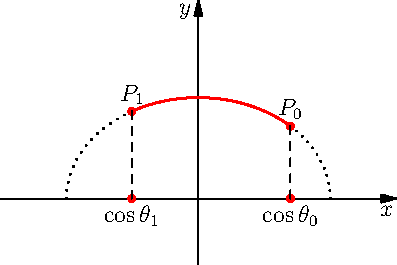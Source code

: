 import graph;

size(7cm);

real phi = 0.7;
real theta0 = 0.8;
real theta1 = 2.1;

pair P(real theta){
  return (cos(theta), cos(phi)*sin(theta));
}

path pP = graph(P,theta0,theta1);
draw(pP,red+1);
path pP = graph(P,0,theta0);
draw(pP,dotted+1);
path pP = graph(P,theta1,pi);
draw(pP,dotted+1);

dot(P(theta0),red+4);
dot(P(theta1),red+4);
dot((P(theta0).x,0),red+4);
dot((P(theta1).x,0),red+4);
draw((P(theta0).x,0)--P(theta0),dashed);
draw((P(theta1).x,0)--P(theta1),dashed);

label("$P_0$",P(theta0),N);
label("$P_1$",P(theta1),N);
label("$\cos \theta_0$",(P(theta0).x,0),S);
label("$\cos \theta_1$",(P(theta1).x,0),S);

axes("$x$","$y$",(-1.5,-0.5),(1.5,1.5),Arrow);
